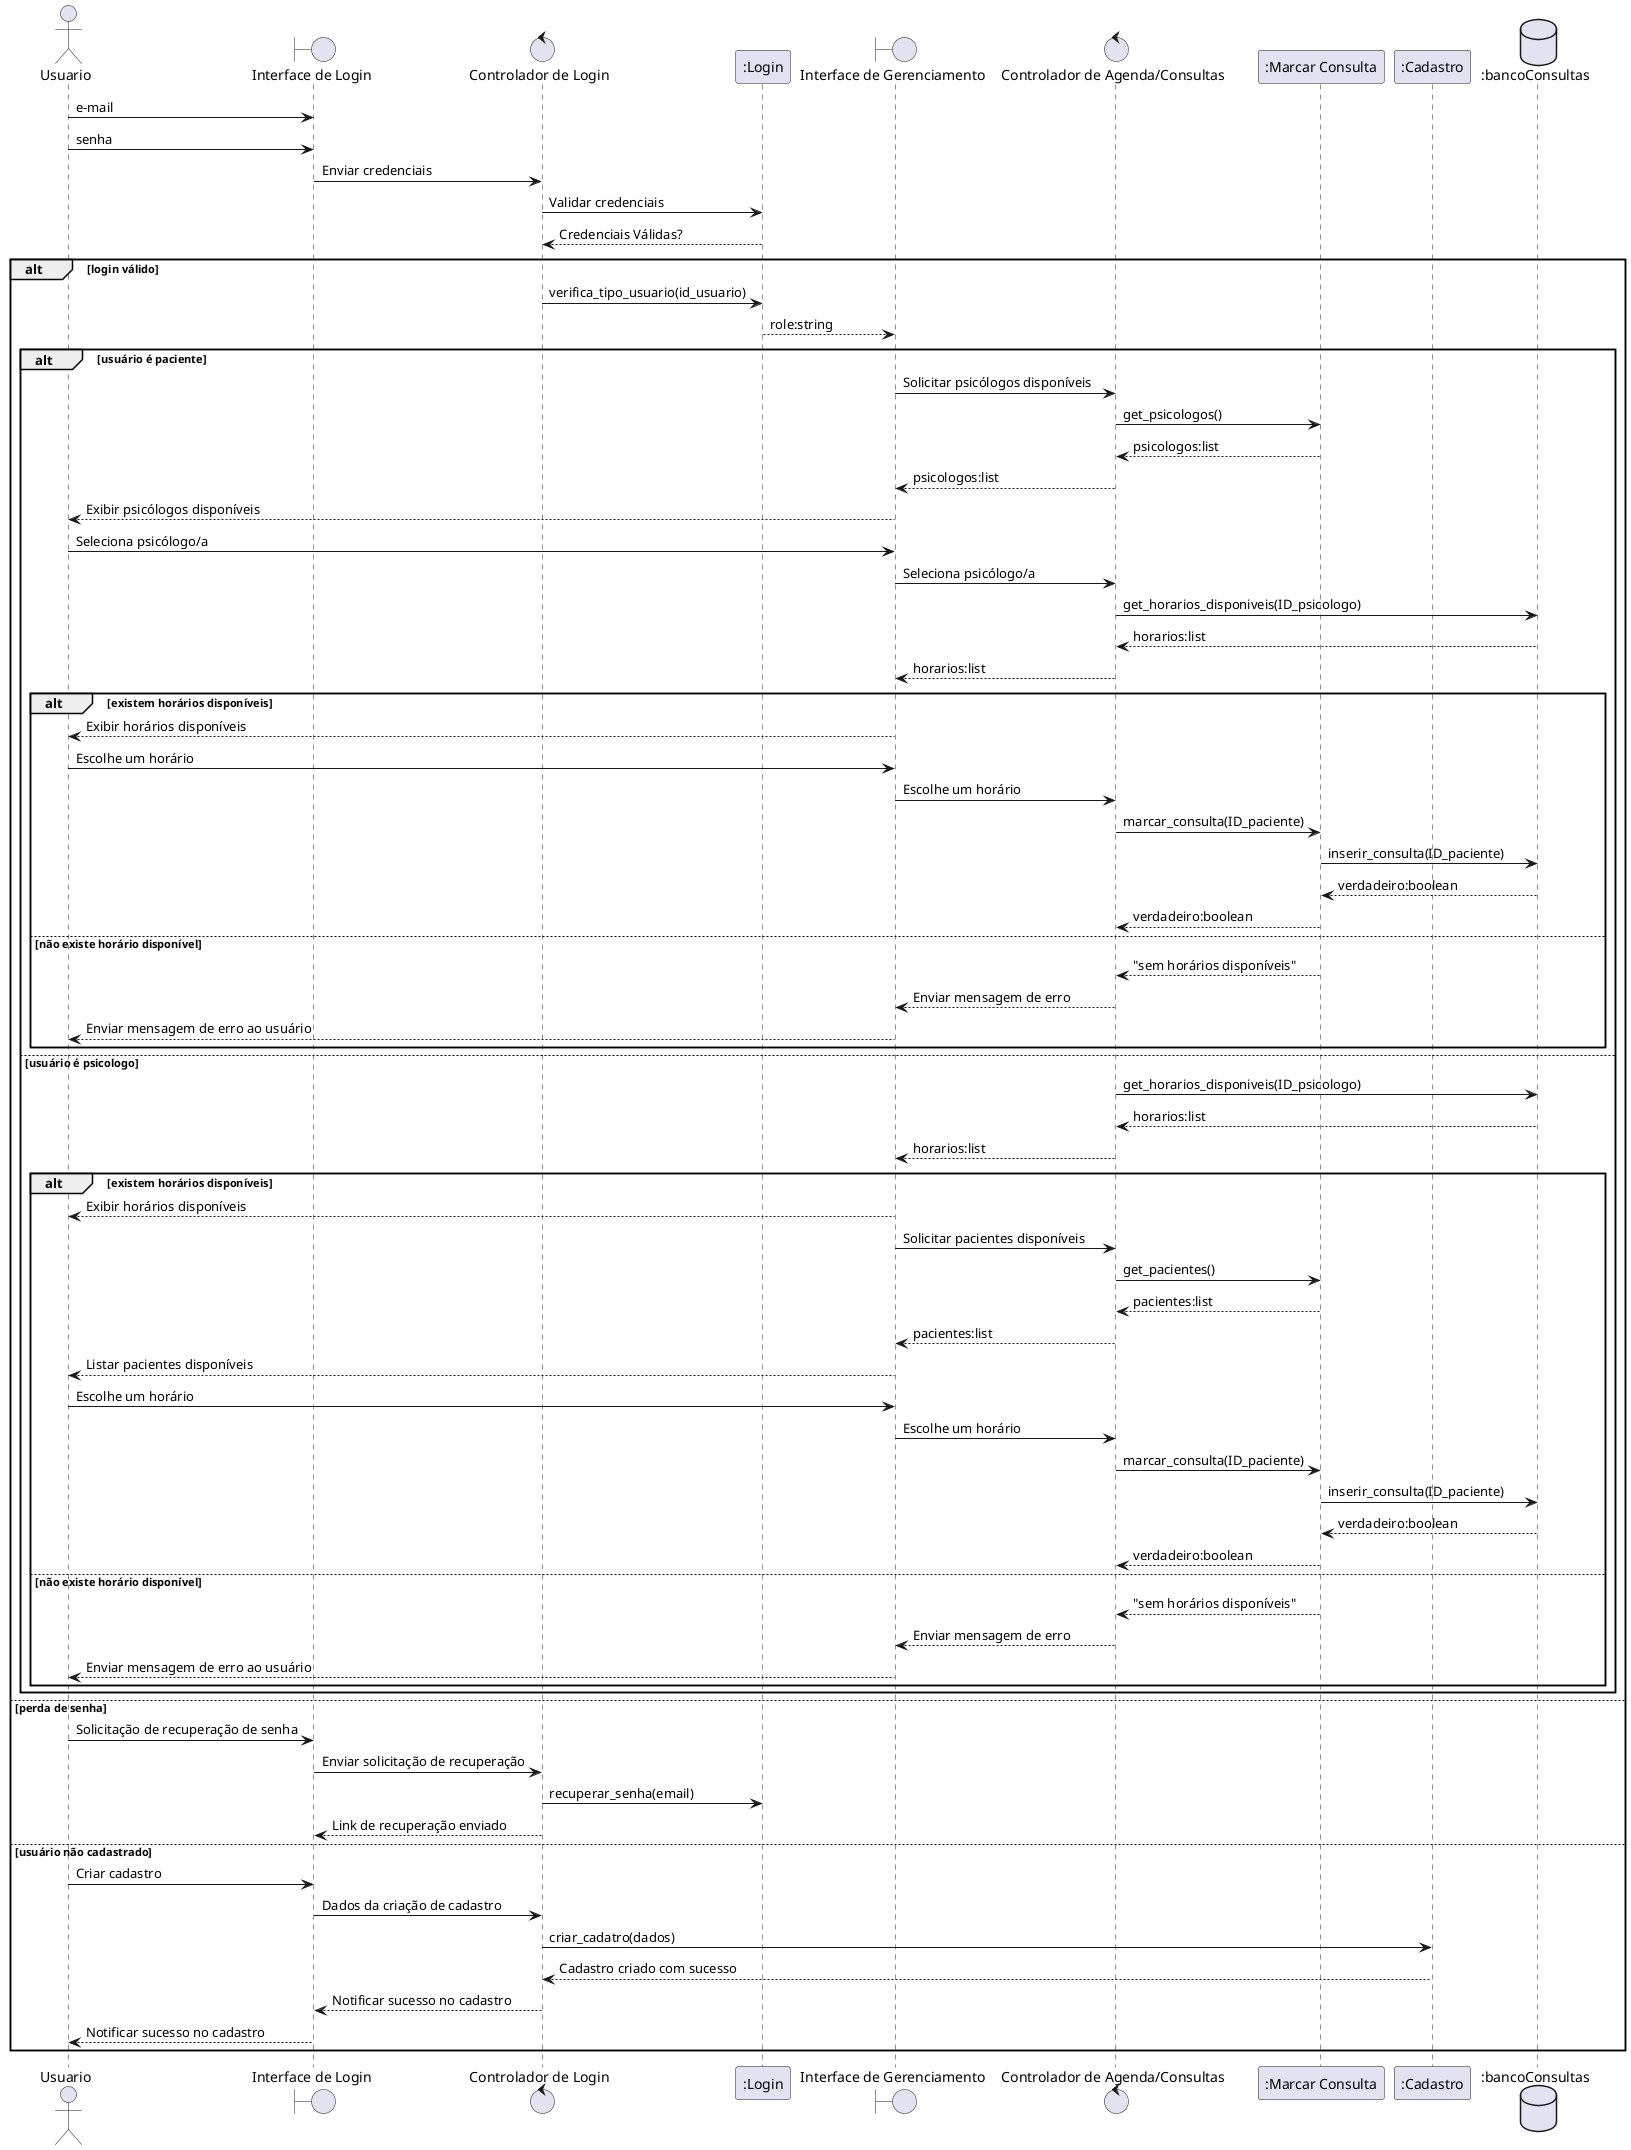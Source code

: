 @startuml
actor Usuario as Foo1
boundary "Interface de Login" as Foo2
control "Controlador de Login" as FooCtrl
participant ":Login" as Foo3
boundary "Interface de Gerenciamento" as Foo9
control "Controlador de Agenda/Consultas" as Foo4
participant ":Marcar Consulta" as Foo5
participant ":Cadastro" as Foo6
database ":bancoConsultas" as Foo7

Foo1 -> Foo2 : e-mail
Foo1 -> Foo2 : senha
Foo2 -> FooCtrl : Enviar credenciais
FooCtrl -> Foo3 : Validar credenciais
FooCtrl <-- Foo3 : Credenciais Válidas?

alt login válido

    FooCtrl -> Foo3: verifica_tipo_usuario(id_usuario)
    Foo3 --> Foo9 : role:string

    alt usuário é paciente
        Foo9 -> Foo4 : Solicitar psicólogos disponíveis
        Foo4 -> Foo5 : get_psicologos()
        Foo5 --> Foo4 : psicologos:list
        Foo4 --> Foo9 : psicologos:list
        Foo9 --> Foo1 : Exibir psicólogos disponíveis

        Foo1 -> Foo9 : Seleciona psicólogo/a
        Foo9 -> Foo4 : Seleciona psicólogo/a
        Foo4 -> Foo7 : get_horarios_disponiveis(ID_psicologo)
        Foo7 --> Foo4 : horarios:list
        Foo4 --> Foo9 : horarios:list

        alt existem horários disponíveis

            Foo9 --> Foo1 : Exibir horários disponíveis

            Foo1 -> Foo9 : Escolhe um horário
            Foo9 -> Foo4 : Escolhe um horário
            Foo4 -> Foo5 : marcar_consulta(ID_paciente)
            Foo5 -> Foo7 : inserir_consulta(ID_paciente)
            Foo7 --> Foo5 : verdadeiro:boolean
            Foo5 --> Foo4 : verdadeiro:boolean

        else não existe horário disponível
            Foo5 --> Foo4 : "sem horários disponíveis"
            Foo4 --> Foo9 : Enviar mensagem de erro
            Foo9 --> Foo1 : Enviar mensagem de erro ao usuário

        end

    else usuário é psicologo

        Foo4 -> Foo7 : get_horarios_disponiveis(ID_psicologo)
        Foo7 --> Foo4 : horarios:list
        Foo4 --> Foo9 : horarios:list

        alt existem horários disponíveis
            Foo9 --> Foo1 : Exibir horários disponíveis

            Foo9 -> Foo4 : Solicitar pacientes disponíveis
            Foo4 -> Foo5 : get_pacientes()
            Foo5 --> Foo4 : pacientes:list
            Foo4 --> Foo9 : pacientes:list
            Foo9 --> Foo1 : Listar pacientes disponíveis

            Foo1 -> Foo9 : Escolhe um horário
            Foo9 -> Foo4 : Escolhe um horário
            Foo4 -> Foo5 : marcar_consulta(ID_paciente)
            Foo5 -> Foo7 : inserir_consulta(ID_paciente)
            Foo7 --> Foo5 : verdadeiro:boolean
            Foo5 --> Foo4 : verdadeiro:boolean

        else não existe horário disponível
            Foo5 --> Foo4 : "sem horários disponíveis"
            Foo4 --> Foo9 : Enviar mensagem de erro
            Foo9 --> Foo1 : Enviar mensagem de erro ao usuário

        end


    end




else perda de senha

    Foo1 -> Foo2 : Solicitação de recuperação de senha
    Foo2 -> FooCtrl : Enviar solicitação de recuperação
    FooCtrl -> Foo3 : recuperar_senha(email)
    FooCtrl --> Foo2 : Link de recuperação enviado

else usuário não cadastrado

    Foo1 -> Foo2 : Criar cadastro
    Foo2 -> FooCtrl : Dados da criação de cadastro
    FooCtrl -> Foo6 : criar_cadatro(dados)
    Foo6 --> FooCtrl : Cadastro criado com sucesso
    FooCtrl --> Foo2 : Notificar sucesso no cadastro
    Foo2 --> Foo1 : Notificar sucesso no cadastro

end
@enduml
